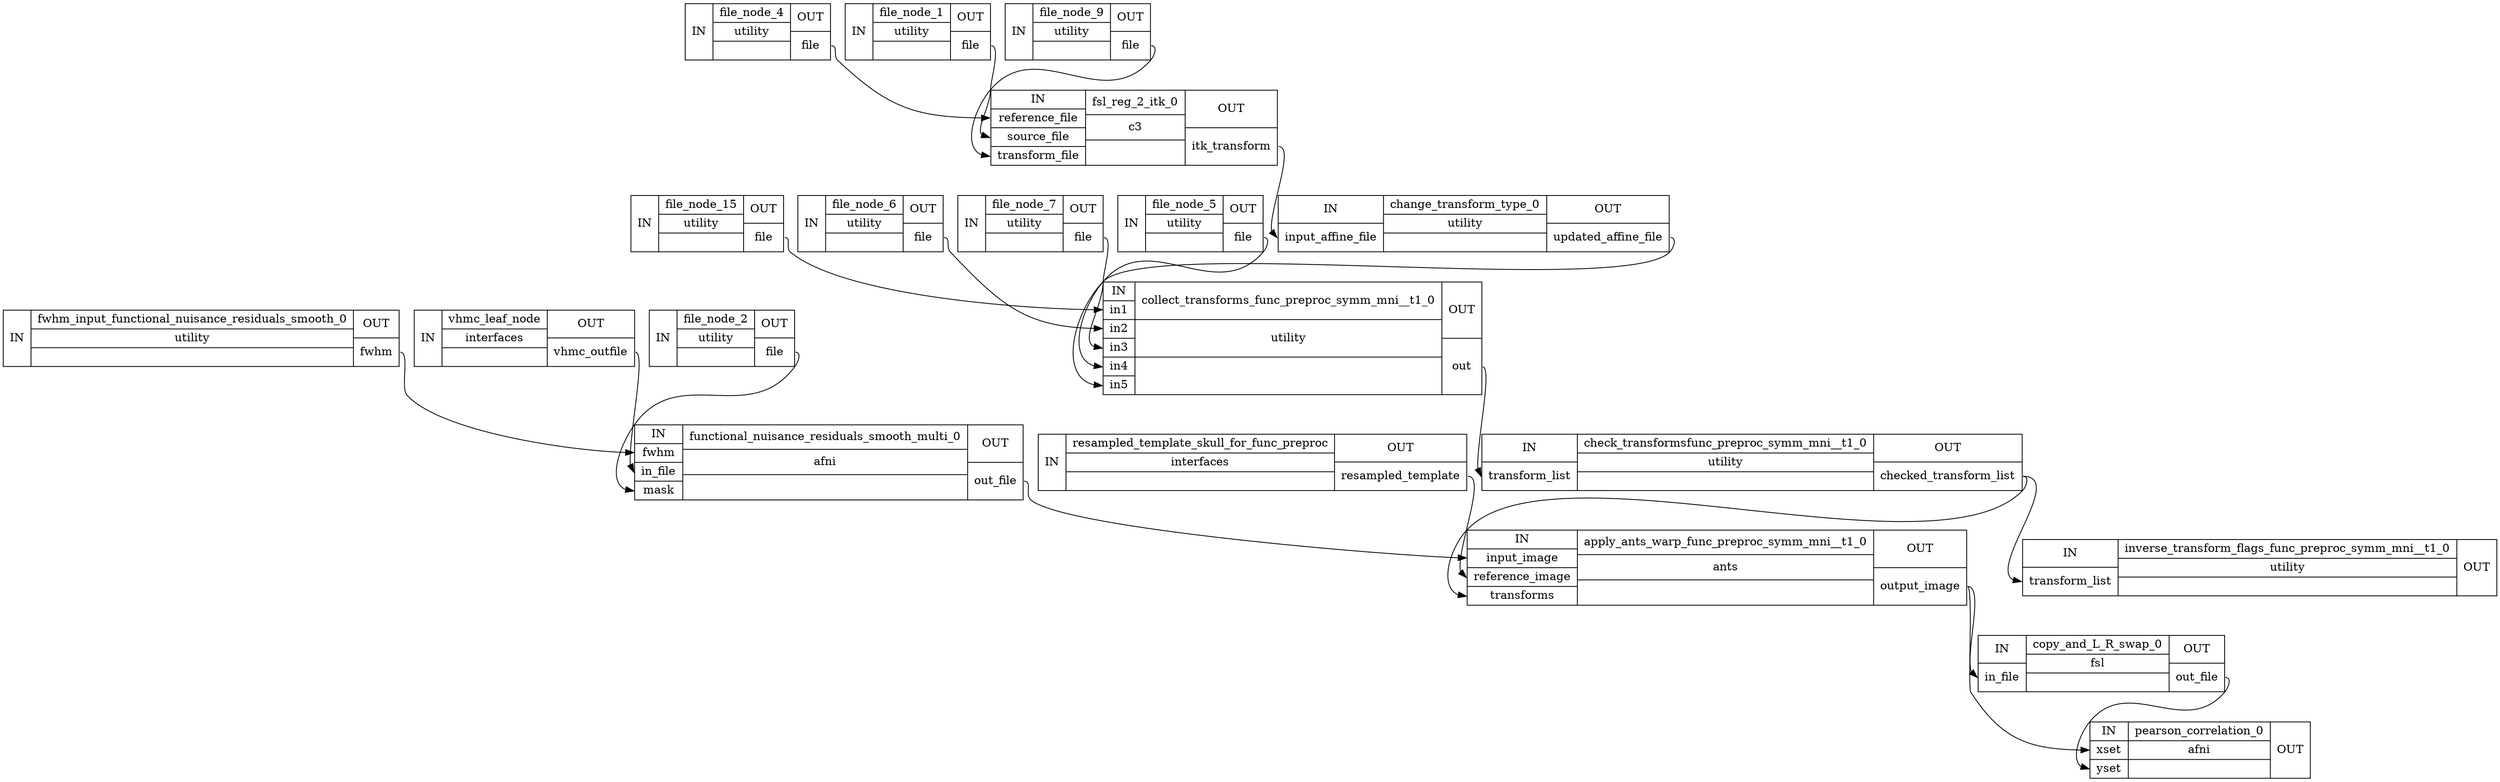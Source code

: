 digraph structs {
node [shape=record];
vmhcresampled_template_skull_for_func_preproc [label="{IN}|{ resampled_template_skull_for_func_preproc | interfaces |  }|{OUT|<outresampledtemplate> resampled_template}"];
vmhcfile_node_5 [label="{IN}|{ file_node_5 | utility |  }|{OUT|<outfile> file}"];
vmhcfile_node_7 [label="{IN}|{ file_node_7 | utility |  }|{OUT|<outfile> file}"];
vmhcfile_node_6 [label="{IN}|{ file_node_6 | utility |  }|{OUT|<outfile> file}"];
vmhcfile_node_15 [label="{IN}|{ file_node_15 | utility |  }|{OUT|<outfile> file}"];
vmhcfile_node_1 [label="{IN}|{ file_node_1 | utility |  }|{OUT|<outfile> file}"];
vmhcfile_node_4 [label="{IN}|{ file_node_4 | utility |  }|{OUT|<outfile> file}"];
vmhcfile_node_9 [label="{IN}|{ file_node_9 | utility |  }|{OUT|<outfile> file}"];
vmhcfsl_reg_2_itk_0 [label="{IN|<inreferencefile> reference_file|<insourcefile> source_file|<intransformfile> transform_file}|{ fsl_reg_2_itk_0 | c3 |  }|{OUT|<outitktransform> itk_transform}"];
vmhcchange_transform_type_0 [label="{IN|<ininputaffinefile> input_affine_file}|{ change_transform_type_0 | utility |  }|{OUT|<outupdatedaffinefile> updated_affine_file}"];
vmhccollect_transforms_func_preproc_symm_mni__t1_0 [label="{IN|<inin1> in1|<inin2> in2|<inin3> in3|<inin4> in4|<inin5> in5}|{ collect_transforms_func_preproc_symm_mni__t1_0 | utility |  }|{OUT|<outout> out}"];
vmhccheck_transformsfunc_preproc_symm_mni__t1_0 [label="{IN|<intransformlist> transform_list}|{ check_transformsfunc_preproc_symm_mni__t1_0 | utility |  }|{OUT|<outcheckedtransformlist> checked_transform_list}"];
vmhcinverse_transform_flags_func_preproc_symm_mni__t1_0 [label="{IN|<intransformlist> transform_list}|{ inverse_transform_flags_func_preproc_symm_mni__t1_0 | utility |  }|{OUT}"];
vmhcfile_node_2 [label="{IN}|{ file_node_2 | utility |  }|{OUT|<outfile> file}"];
vmhcfwhm_input_functional_nuisance_residuals_smooth_0 [label="{IN}|{ fwhm_input_functional_nuisance_residuals_smooth_0 | utility |  }|{OUT|<outfwhm> fwhm}"];
vmhcvhmc_leaf_node [label="{IN}|{ vhmc_leaf_node | interfaces |  }|{OUT|<outvhmcoutfile> vhmc_outfile}"];
vmhcfunctional_nuisance_residuals_smooth_multi_0 [label="{IN|<infwhm> fwhm|<ininfile> in_file|<inmask> mask}|{ functional_nuisance_residuals_smooth_multi_0 | afni |  }|{OUT|<outoutfile> out_file}"];
vmhcapply_ants_warp_func_preproc_symm_mni__t1_0 [label="{IN|<ininputimage> input_image|<inreferenceimage> reference_image|<intransforms> transforms}|{ apply_ants_warp_func_preproc_symm_mni__t1_0 | ants |  }|{OUT|<outoutputimage> output_image}"];
vmhccopy_and_L_R_swap_0 [label="{IN|<ininfile> in_file}|{ copy_and_L_R_swap_0 | fsl |  }|{OUT|<outoutfile> out_file}"];
vmhcpearson_correlation_0 [label="{IN|<inxset> xset|<inyset> yset}|{ pearson_correlation_0 | afni |  }|{OUT}"];
vmhcapply_ants_warp_func_preproc_symm_mni__t1_0:outoutputimage:e -> vmhccopy_and_L_R_swap_0:ininfile:w;
vmhcapply_ants_warp_func_preproc_symm_mni__t1_0:outoutputimage:e -> vmhcpearson_correlation_0:inxset:w;
vmhcchange_transform_type_0:outupdatedaffinefile:e -> vmhccollect_transforms_func_preproc_symm_mni__t1_0:inin5:w;
vmhccheck_transformsfunc_preproc_symm_mni__t1_0:outcheckedtransformlist:e -> vmhcapply_ants_warp_func_preproc_symm_mni__t1_0:intransforms:w;
vmhccheck_transformsfunc_preproc_symm_mni__t1_0:outcheckedtransformlist:e -> vmhcinverse_transform_flags_func_preproc_symm_mni__t1_0:intransformlist:w;
vmhccollect_transforms_func_preproc_symm_mni__t1_0:outout:e -> vmhccheck_transformsfunc_preproc_symm_mni__t1_0:intransformlist:w;
vmhccopy_and_L_R_swap_0:outoutfile:e -> vmhcpearson_correlation_0:inyset:w;
vmhcfile_node_15:outfile:e -> vmhccollect_transforms_func_preproc_symm_mni__t1_0:inin1:w;
vmhcfile_node_1:outfile:e -> vmhcfsl_reg_2_itk_0:insourcefile:w;
vmhcfile_node_2:outfile:e -> vmhcfunctional_nuisance_residuals_smooth_multi_0:inmask:w;
vmhcfile_node_4:outfile:e -> vmhcfsl_reg_2_itk_0:inreferencefile:w;
vmhcfile_node_5:outfile:e -> vmhccollect_transforms_func_preproc_symm_mni__t1_0:inin4:w;
vmhcfile_node_6:outfile:e -> vmhccollect_transforms_func_preproc_symm_mni__t1_0:inin2:w;
vmhcfile_node_7:outfile:e -> vmhccollect_transforms_func_preproc_symm_mni__t1_0:inin3:w;
vmhcfile_node_9:outfile:e -> vmhcfsl_reg_2_itk_0:intransformfile:w;
vmhcfsl_reg_2_itk_0:outitktransform:e -> vmhcchange_transform_type_0:ininputaffinefile:w;
vmhcfunctional_nuisance_residuals_smooth_multi_0:outoutfile:e -> vmhcapply_ants_warp_func_preproc_symm_mni__t1_0:ininputimage:w;
vmhcfwhm_input_functional_nuisance_residuals_smooth_0:outfwhm:e -> vmhcfunctional_nuisance_residuals_smooth_multi_0:infwhm:w;
vmhcresampled_template_skull_for_func_preproc:outresampledtemplate:e -> vmhcapply_ants_warp_func_preproc_symm_mni__t1_0:inreferenceimage:w;
vmhcvhmc_leaf_node:outvhmcoutfile:e -> vmhcfunctional_nuisance_residuals_smooth_multi_0:ininfile:w;
}